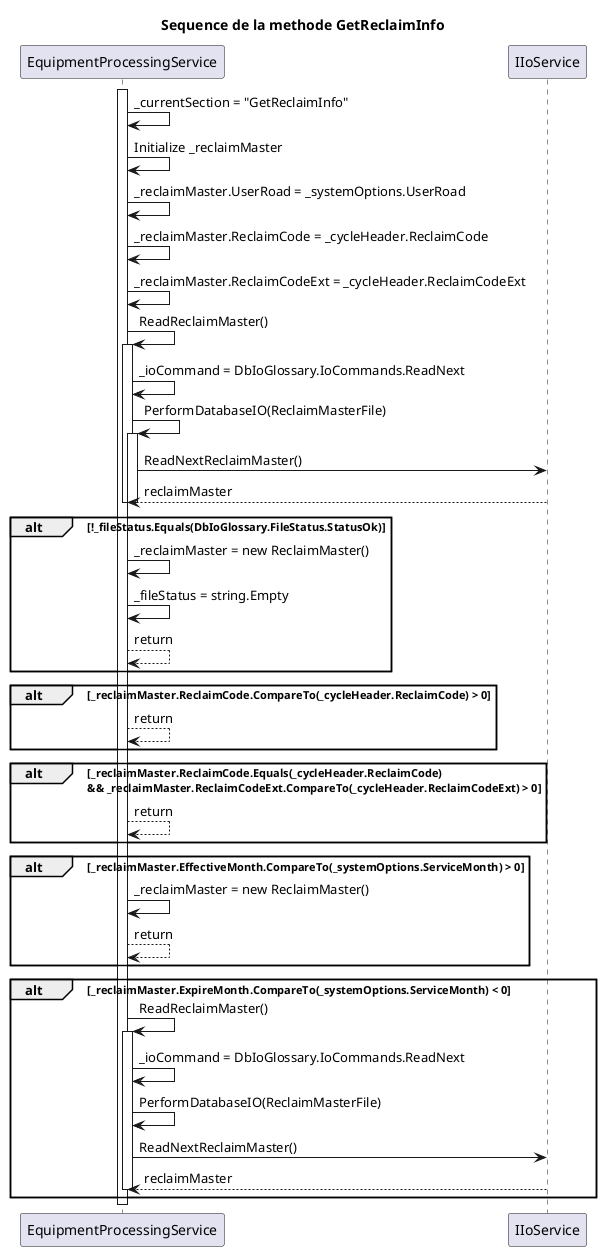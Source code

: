 @startuml GetReclaimInfo Sequence

title Sequence de la methode GetReclaimInfo

participant "EquipmentProcessingService" as EPS
participant "IIoService" as IO

activate EPS

EPS -> EPS : _currentSection = "GetReclaimInfo"
EPS -> EPS : Initialize _reclaimMaster
EPS -> EPS : _reclaimMaster.UserRoad = _systemOptions.UserRoad
EPS -> EPS : _reclaimMaster.ReclaimCode = _cycleHeader.ReclaimCode
EPS -> EPS : _reclaimMaster.ReclaimCodeExt = _cycleHeader.ReclaimCodeExt

EPS -> EPS : ReadReclaimMaster()
activate EPS
EPS -> EPS : _ioCommand = DbIoGlossary.IoCommands.ReadNext
EPS -> EPS : PerformDatabaseIO(ReclaimMasterFile)
activate EPS
EPS -> IO : ReadNextReclaimMaster()
IO --> EPS : reclaimMaster
deactivate EPS
deactivate EPS

alt !_fileStatus.Equals(DbIoGlossary.FileStatus.StatusOk)
    EPS -> EPS : _reclaimMaster = new ReclaimMaster()
    EPS -> EPS : _fileStatus = string.Empty
    EPS --> EPS : return
end

alt _reclaimMaster.ReclaimCode.CompareTo(_cycleHeader.ReclaimCode) > 0
    EPS --> EPS : return
end

alt _reclaimMaster.ReclaimCode.Equals(_cycleHeader.ReclaimCode)\n&& _reclaimMaster.ReclaimCodeExt.CompareTo(_cycleHeader.ReclaimCodeExt) > 0
    EPS --> EPS : return
end

alt _reclaimMaster.EffectiveMonth.CompareTo(_systemOptions.ServiceMonth) > 0
    EPS -> EPS : _reclaimMaster = new ReclaimMaster()
    EPS --> EPS : return
end

alt _reclaimMaster.ExpireMonth.CompareTo(_systemOptions.ServiceMonth) < 0
    EPS -> EPS : ReadReclaimMaster()
    activate EPS
    EPS -> EPS : _ioCommand = DbIoGlossary.IoCommands.ReadNext
    EPS -> EPS : PerformDatabaseIO(ReclaimMasterFile)
    EPS -> IO : ReadNextReclaimMaster()
    IO --> EPS : reclaimMaster
    deactivate EPS
end

deactivate EPS

@enduml
